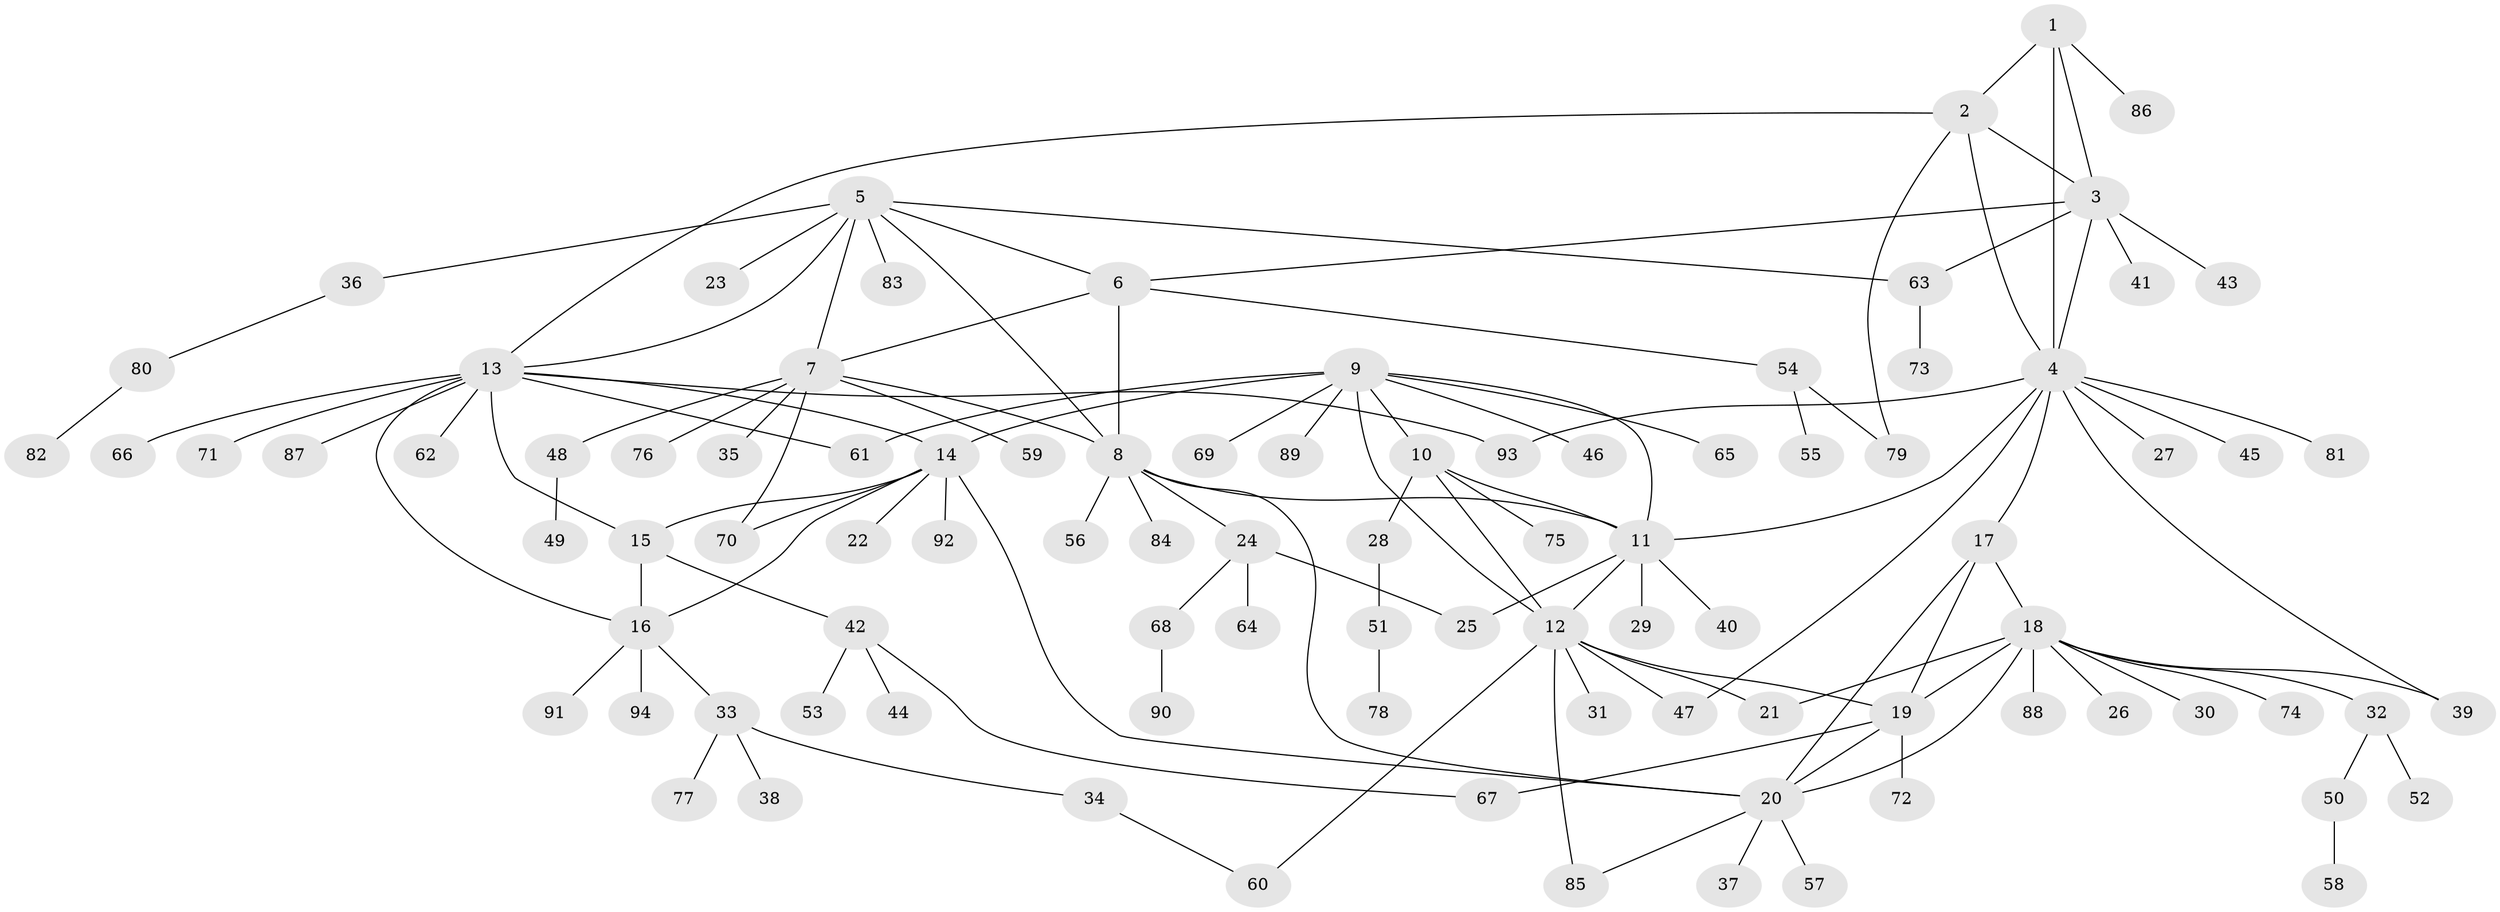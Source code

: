 // Generated by graph-tools (version 1.1) at 2025/11/02/27/25 16:11:30]
// undirected, 94 vertices, 126 edges
graph export_dot {
graph [start="1"]
  node [color=gray90,style=filled];
  1;
  2;
  3;
  4;
  5;
  6;
  7;
  8;
  9;
  10;
  11;
  12;
  13;
  14;
  15;
  16;
  17;
  18;
  19;
  20;
  21;
  22;
  23;
  24;
  25;
  26;
  27;
  28;
  29;
  30;
  31;
  32;
  33;
  34;
  35;
  36;
  37;
  38;
  39;
  40;
  41;
  42;
  43;
  44;
  45;
  46;
  47;
  48;
  49;
  50;
  51;
  52;
  53;
  54;
  55;
  56;
  57;
  58;
  59;
  60;
  61;
  62;
  63;
  64;
  65;
  66;
  67;
  68;
  69;
  70;
  71;
  72;
  73;
  74;
  75;
  76;
  77;
  78;
  79;
  80;
  81;
  82;
  83;
  84;
  85;
  86;
  87;
  88;
  89;
  90;
  91;
  92;
  93;
  94;
  1 -- 2;
  1 -- 3;
  1 -- 4;
  1 -- 86;
  2 -- 3;
  2 -- 4;
  2 -- 13;
  2 -- 79;
  3 -- 4;
  3 -- 6;
  3 -- 41;
  3 -- 43;
  3 -- 63;
  4 -- 11;
  4 -- 17;
  4 -- 27;
  4 -- 39;
  4 -- 45;
  4 -- 47;
  4 -- 81;
  4 -- 93;
  5 -- 6;
  5 -- 7;
  5 -- 8;
  5 -- 13;
  5 -- 23;
  5 -- 36;
  5 -- 63;
  5 -- 83;
  6 -- 7;
  6 -- 8;
  6 -- 54;
  7 -- 8;
  7 -- 35;
  7 -- 48;
  7 -- 59;
  7 -- 70;
  7 -- 76;
  8 -- 11;
  8 -- 20;
  8 -- 24;
  8 -- 56;
  8 -- 84;
  9 -- 10;
  9 -- 11;
  9 -- 12;
  9 -- 14;
  9 -- 46;
  9 -- 61;
  9 -- 65;
  9 -- 69;
  9 -- 89;
  10 -- 11;
  10 -- 12;
  10 -- 28;
  10 -- 75;
  11 -- 12;
  11 -- 25;
  11 -- 29;
  11 -- 40;
  12 -- 19;
  12 -- 21;
  12 -- 31;
  12 -- 47;
  12 -- 60;
  12 -- 85;
  13 -- 14;
  13 -- 15;
  13 -- 16;
  13 -- 61;
  13 -- 62;
  13 -- 66;
  13 -- 71;
  13 -- 87;
  13 -- 93;
  14 -- 15;
  14 -- 16;
  14 -- 20;
  14 -- 22;
  14 -- 70;
  14 -- 92;
  15 -- 16;
  15 -- 42;
  16 -- 33;
  16 -- 91;
  16 -- 94;
  17 -- 18;
  17 -- 19;
  17 -- 20;
  18 -- 19;
  18 -- 20;
  18 -- 21;
  18 -- 26;
  18 -- 30;
  18 -- 32;
  18 -- 39;
  18 -- 74;
  18 -- 88;
  19 -- 20;
  19 -- 67;
  19 -- 72;
  20 -- 37;
  20 -- 57;
  20 -- 85;
  24 -- 25;
  24 -- 64;
  24 -- 68;
  28 -- 51;
  32 -- 50;
  32 -- 52;
  33 -- 34;
  33 -- 38;
  33 -- 77;
  34 -- 60;
  36 -- 80;
  42 -- 44;
  42 -- 53;
  42 -- 67;
  48 -- 49;
  50 -- 58;
  51 -- 78;
  54 -- 55;
  54 -- 79;
  63 -- 73;
  68 -- 90;
  80 -- 82;
}
